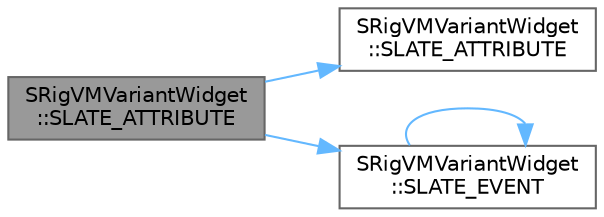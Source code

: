 digraph "SRigVMVariantWidget::SLATE_ATTRIBUTE"
{
 // INTERACTIVE_SVG=YES
 // LATEX_PDF_SIZE
  bgcolor="transparent";
  edge [fontname=Helvetica,fontsize=10,labelfontname=Helvetica,labelfontsize=10];
  node [fontname=Helvetica,fontsize=10,shape=box,height=0.2,width=0.4];
  rankdir="LR";
  Node1 [id="Node000001",label="SRigVMVariantWidget\l::SLATE_ATTRIBUTE",height=0.2,width=0.4,color="gray40", fillcolor="grey60", style="filled", fontcolor="black",tooltip=" "];
  Node1 -> Node2 [id="edge1_Node000001_Node000002",color="steelblue1",style="solid",tooltip=" "];
  Node2 [id="Node000002",label="SRigVMVariantWidget\l::SLATE_ATTRIBUTE",height=0.2,width=0.4,color="grey40", fillcolor="white", style="filled",URL="$d6/dec/classSRigVMVariantWidget.html#aec642fcb3fbfe22bd9032a8ac5081471",tooltip=" "];
  Node1 -> Node3 [id="edge2_Node000001_Node000003",color="steelblue1",style="solid",tooltip=" "];
  Node3 [id="Node000003",label="SRigVMVariantWidget\l::SLATE_EVENT",height=0.2,width=0.4,color="grey40", fillcolor="white", style="filled",URL="$d6/dec/classSRigVMVariantWidget.html#ac1e33df16f1504463122964e17ddd061",tooltip=" "];
  Node3 -> Node3 [id="edge3_Node000003_Node000003",color="steelblue1",style="solid",tooltip=" "];
}
